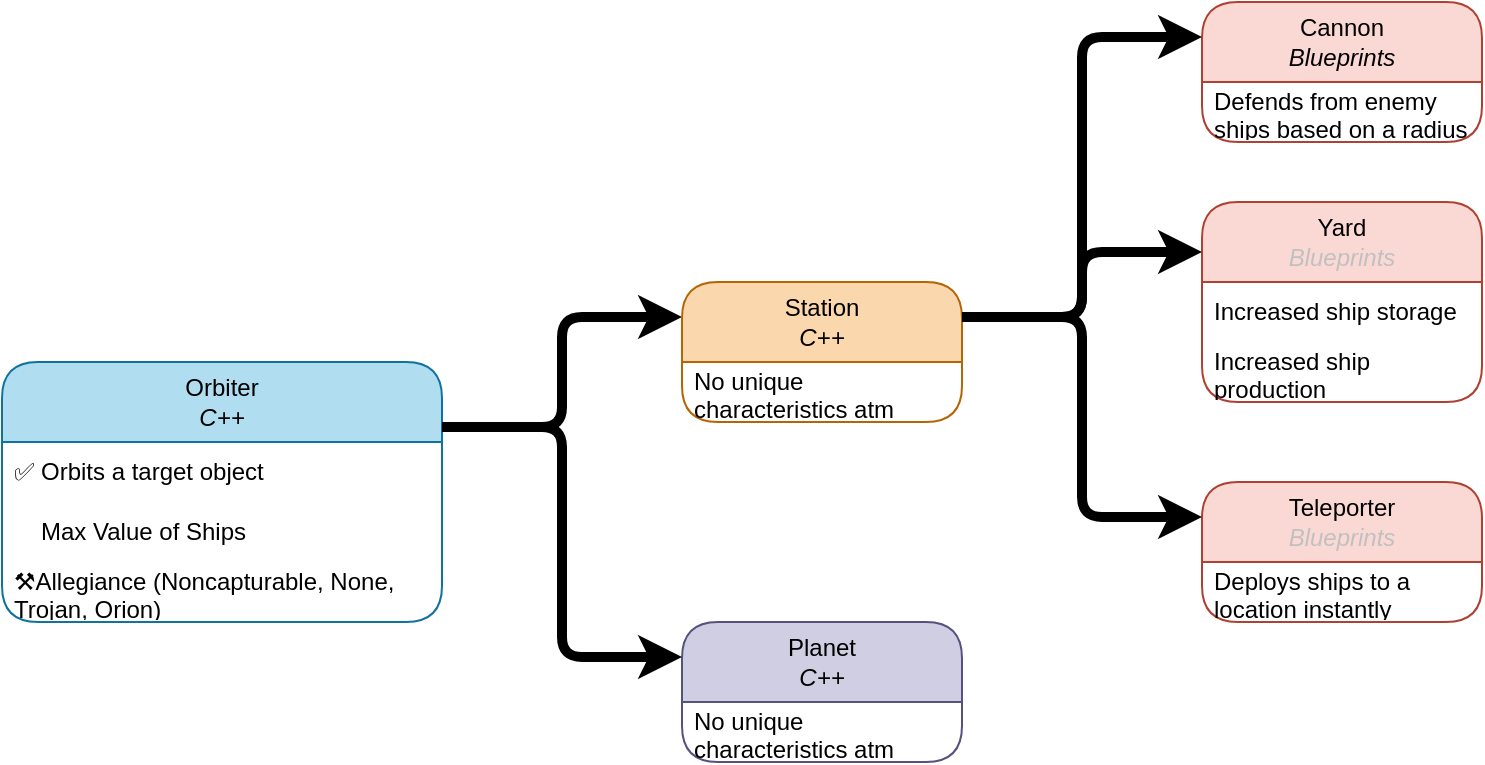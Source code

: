 <mxfile>
    <diagram id="5qQrKxn0gmMHW2GYTFAi" name="Orbiter_Class">
        <mxGraphModel dx="807" dy="766" grid="1" gridSize="10" guides="1" tooltips="1" connect="1" arrows="1" fold="1" page="1" pageScale="1" pageWidth="850" pageHeight="1100" math="0" shadow="0">
            <root>
                <mxCell id="0"/>
                <mxCell id="1" parent="0"/>
                <mxCell id="30" style="edgeStyle=orthogonalEdgeStyle;html=1;exitX=1;exitY=0.25;exitDx=0;exitDy=0;entryX=0;entryY=0.25;entryDx=0;entryDy=0;strokeWidth=5;strokeColor=light-dark(#000000,#173D4D);" parent="1" source="2" target="10" edge="1">
                    <mxGeometry relative="1" as="geometry"/>
                </mxCell>
                <mxCell id="2" value="Orbiter&lt;div&gt;&lt;i&gt;C++&lt;/i&gt;&lt;/div&gt;" style="swimlane;fontStyle=0;childLayout=stackLayout;horizontal=1;startSize=40;horizontalStack=0;resizeParent=1;resizeParentMax=0;resizeLast=0;collapsible=1;marginBottom=0;whiteSpace=wrap;html=1;rounded=1;shadow=0;fillColor=#B1DDF0;strokeColor=#10739e;fillStyle=auto;" parent="1" vertex="1">
                    <mxGeometry x="30" y="420" width="220" height="130" as="geometry"/>
                </mxCell>
                <mxCell id="3" value="✅ Orbits a target object" style="text;strokeColor=none;fillColor=none;align=left;verticalAlign=middle;spacingLeft=4;spacingRight=4;overflow=hidden;points=[[0,0.5],[1,0.5]];portConstraint=eastwest;rotatable=0;whiteSpace=wrap;html=1;" parent="2" vertex="1">
                    <mxGeometry y="40" width="220" height="30" as="geometry"/>
                </mxCell>
                <mxCell id="9" value="&lt;span style=&quot;color: rgb(255, 255, 255);&quot;&gt;✅&amp;nbsp;&lt;/span&gt;Max Value of Ships" style="text;strokeColor=none;fillColor=none;align=left;verticalAlign=middle;spacingLeft=4;spacingRight=4;overflow=hidden;points=[[0,0.5],[1,0.5]];portConstraint=eastwest;rotatable=0;whiteSpace=wrap;html=1;" parent="2" vertex="1">
                    <mxGeometry y="70" width="220" height="30" as="geometry"/>
                </mxCell>
                <mxCell id="36" value="⚒️Allegiance (Noncapturable, None, Trojan, Orion)" style="text;strokeColor=none;fillColor=none;align=left;verticalAlign=middle;spacingLeft=4;spacingRight=4;overflow=hidden;points=[[0,0.5],[1,0.5]];portConstraint=eastwest;rotatable=0;whiteSpace=wrap;html=1;" parent="2" vertex="1">
                    <mxGeometry y="100" width="220" height="30" as="geometry"/>
                </mxCell>
                <mxCell id="6" value="Planet&lt;div&gt;&lt;i&gt;C++&lt;/i&gt;&lt;/div&gt;" style="swimlane;fontStyle=0;childLayout=stackLayout;horizontal=1;startSize=40;horizontalStack=0;resizeParent=1;resizeParentMax=0;resizeLast=0;collapsible=1;marginBottom=0;whiteSpace=wrap;html=1;rounded=1;shadow=0;fillColor=#d0cee2;strokeColor=#56517e;" parent="1" vertex="1">
                    <mxGeometry x="370" y="550" width="140" height="70" as="geometry"/>
                </mxCell>
                <mxCell id="7" value="No unique characteristics atm" style="text;strokeColor=none;fillColor=none;align=left;verticalAlign=middle;spacingLeft=4;spacingRight=4;overflow=hidden;points=[[0,0.5],[1,0.5]];portConstraint=eastwest;rotatable=0;whiteSpace=wrap;html=1;" parent="6" vertex="1">
                    <mxGeometry y="40" width="140" height="30" as="geometry"/>
                </mxCell>
                <mxCell id="10" value="Station&lt;div&gt;&lt;i&gt;C++&lt;/i&gt;&lt;/div&gt;" style="swimlane;fontStyle=0;childLayout=stackLayout;horizontal=1;startSize=40;horizontalStack=0;resizeParent=1;resizeParentMax=0;resizeLast=0;collapsible=1;marginBottom=0;whiteSpace=wrap;html=1;rounded=1;shadow=0;fillColor=#FAD7AC;strokeColor=#b46504;glass=0;labelBackgroundColor=none;" parent="1" vertex="1">
                    <mxGeometry x="370" y="380" width="140" height="70" as="geometry"/>
                </mxCell>
                <mxCell id="11" value="No unique characteristics atm" style="text;strokeColor=none;fillColor=none;align=left;verticalAlign=middle;spacingLeft=4;spacingRight=4;overflow=hidden;points=[[0,0.5],[1,0.5]];portConstraint=eastwest;rotatable=0;whiteSpace=wrap;html=1;" parent="10" vertex="1">
                    <mxGeometry y="40" width="140" height="30" as="geometry"/>
                </mxCell>
                <mxCell id="12" value="Cannon&lt;div&gt;&lt;i&gt;Blueprints&lt;/i&gt;&lt;/div&gt;" style="swimlane;fontStyle=0;childLayout=stackLayout;horizontal=1;startSize=40;horizontalStack=0;resizeParent=1;resizeParentMax=0;resizeLast=0;collapsible=1;marginBottom=0;whiteSpace=wrap;html=1;rounded=1;shadow=0;fillColor=#fad9d5;strokeColor=#ae4132;" parent="1" vertex="1">
                    <mxGeometry x="630" y="240" width="140" height="70" as="geometry"/>
                </mxCell>
                <mxCell id="13" value="Defends from enemy ships based on a radius" style="text;strokeColor=none;fillColor=none;align=left;verticalAlign=middle;spacingLeft=4;spacingRight=4;overflow=hidden;points=[[0,0.5],[1,0.5]];portConstraint=eastwest;rotatable=0;whiteSpace=wrap;html=1;" parent="12" vertex="1">
                    <mxGeometry y="40" width="140" height="30" as="geometry"/>
                </mxCell>
                <mxCell id="14" value="Yard&lt;div&gt;&lt;i style=&quot;color: rgb(192, 192, 192);&quot;&gt;Blueprints&lt;/i&gt;&lt;/div&gt;" style="swimlane;fontStyle=0;childLayout=stackLayout;horizontal=1;startSize=40;horizontalStack=0;resizeParent=1;resizeParentMax=0;resizeLast=0;collapsible=1;marginBottom=0;whiteSpace=wrap;html=1;rounded=1;shadow=0;fillColor=#fad9d5;strokeColor=#ae4132;" parent="1" vertex="1">
                    <mxGeometry x="630" y="340" width="140" height="100" as="geometry"/>
                </mxCell>
                <mxCell id="15" value="Increased ship storage" style="text;strokeColor=none;fillColor=none;align=left;verticalAlign=middle;spacingLeft=4;spacingRight=4;overflow=hidden;points=[[0,0.5],[1,0.5]];portConstraint=eastwest;rotatable=0;whiteSpace=wrap;html=1;" parent="14" vertex="1">
                    <mxGeometry y="40" width="140" height="30" as="geometry"/>
                </mxCell>
                <mxCell id="21" value="Increased ship production" style="text;strokeColor=none;fillColor=none;align=left;verticalAlign=middle;spacingLeft=4;spacingRight=4;overflow=hidden;points=[[0,0.5],[1,0.5]];portConstraint=eastwest;rotatable=0;whiteSpace=wrap;html=1;" parent="14" vertex="1">
                    <mxGeometry y="70" width="140" height="30" as="geometry"/>
                </mxCell>
                <mxCell id="16" value="Teleporter&lt;div&gt;&lt;i style=&quot;color: rgb(192, 192, 192);&quot;&gt;Blueprints&lt;/i&gt;&lt;/div&gt;" style="swimlane;fontStyle=0;childLayout=stackLayout;horizontal=1;startSize=40;horizontalStack=0;resizeParent=1;resizeParentMax=0;resizeLast=0;collapsible=1;marginBottom=0;whiteSpace=wrap;html=1;rounded=1;shadow=0;fillColor=#fad9d5;strokeColor=#ae4132;" parent="1" vertex="1">
                    <mxGeometry x="630" y="480" width="140" height="70" as="geometry"/>
                </mxCell>
                <mxCell id="17" value="Deploys ships to a location instantly" style="text;strokeColor=none;fillColor=none;align=left;verticalAlign=middle;spacingLeft=4;spacingRight=4;overflow=hidden;points=[[0,0.5],[1,0.5]];portConstraint=eastwest;rotatable=0;whiteSpace=wrap;html=1;" parent="16" vertex="1">
                    <mxGeometry y="40" width="140" height="30" as="geometry"/>
                </mxCell>
                <mxCell id="31" style="edgeStyle=orthogonalEdgeStyle;html=1;exitX=1;exitY=0.25;exitDx=0;exitDy=0;entryX=0;entryY=0.25;entryDx=0;entryDy=0;strokeWidth=5;strokeColor=light-dark(#000000,#173D4D);" parent="1" source="2" target="6" edge="1">
                    <mxGeometry relative="1" as="geometry">
                        <mxPoint x="260" y="460" as="sourcePoint"/>
                        <mxPoint x="380" y="420" as="targetPoint"/>
                    </mxGeometry>
                </mxCell>
                <mxCell id="32" style="edgeStyle=orthogonalEdgeStyle;html=1;exitX=1;exitY=0.25;exitDx=0;exitDy=0;entryX=0;entryY=0.25;entryDx=0;entryDy=0;strokeWidth=5;strokeColor=light-dark(#000000,#4B2D08);" parent="1" source="10" target="12" edge="1">
                    <mxGeometry relative="1" as="geometry">
                        <mxPoint x="509.49" y="475" as="sourcePoint"/>
                        <mxPoint x="629.49" y="420" as="targetPoint"/>
                    </mxGeometry>
                </mxCell>
                <mxCell id="33" style="edgeStyle=orthogonalEdgeStyle;html=1;exitX=1;exitY=0.25;exitDx=0;exitDy=0;entryX=0;entryY=0.25;entryDx=0;entryDy=0;strokeWidth=5;strokeColor=light-dark(#000000,#4B2D08);" parent="1" source="10" target="14" edge="1">
                    <mxGeometry relative="1" as="geometry">
                        <mxPoint x="520" y="420" as="sourcePoint"/>
                        <mxPoint x="640" y="265" as="targetPoint"/>
                    </mxGeometry>
                </mxCell>
                <mxCell id="35" style="edgeStyle=orthogonalEdgeStyle;html=1;exitX=1;exitY=0.25;exitDx=0;exitDy=0;entryX=0;entryY=0.25;entryDx=0;entryDy=0;strokeWidth=5;strokeColor=light-dark(#000000,#4B2D08);" parent="1" source="10" target="16" edge="1">
                    <mxGeometry relative="1" as="geometry">
                        <mxPoint x="520" y="420" as="sourcePoint"/>
                        <mxPoint x="640" y="373" as="targetPoint"/>
                    </mxGeometry>
                </mxCell>
            </root>
        </mxGraphModel>
    </diagram>
</mxfile>
